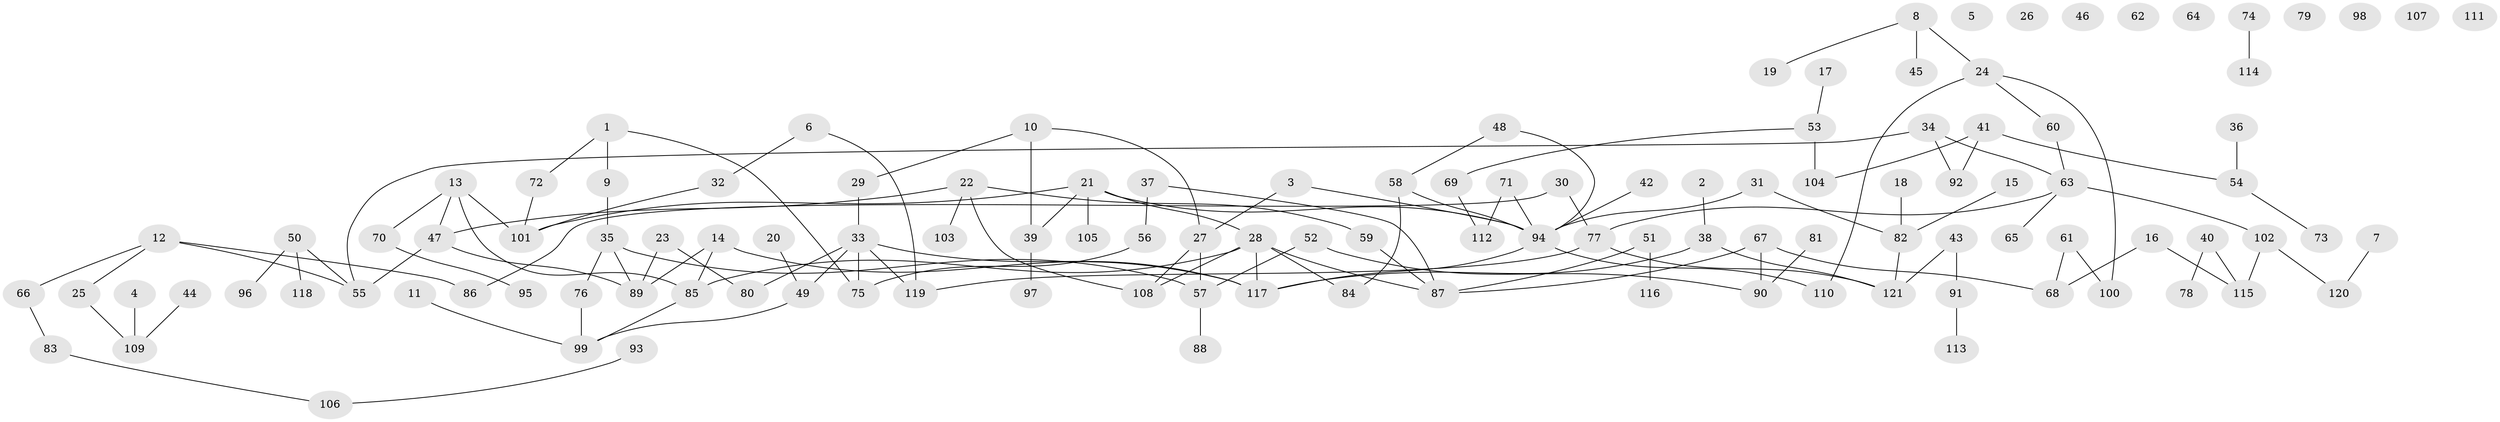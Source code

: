 // coarse degree distribution, {7: 0.10256410256410256, 4: 0.10256410256410256, 5: 0.15384615384615385, 6: 0.07692307692307693, 3: 0.10256410256410256, 2: 0.10256410256410256, 1: 0.358974358974359}
// Generated by graph-tools (version 1.1) at 2025/35/03/04/25 23:35:55]
// undirected, 121 vertices, 138 edges
graph export_dot {
  node [color=gray90,style=filled];
  1;
  2;
  3;
  4;
  5;
  6;
  7;
  8;
  9;
  10;
  11;
  12;
  13;
  14;
  15;
  16;
  17;
  18;
  19;
  20;
  21;
  22;
  23;
  24;
  25;
  26;
  27;
  28;
  29;
  30;
  31;
  32;
  33;
  34;
  35;
  36;
  37;
  38;
  39;
  40;
  41;
  42;
  43;
  44;
  45;
  46;
  47;
  48;
  49;
  50;
  51;
  52;
  53;
  54;
  55;
  56;
  57;
  58;
  59;
  60;
  61;
  62;
  63;
  64;
  65;
  66;
  67;
  68;
  69;
  70;
  71;
  72;
  73;
  74;
  75;
  76;
  77;
  78;
  79;
  80;
  81;
  82;
  83;
  84;
  85;
  86;
  87;
  88;
  89;
  90;
  91;
  92;
  93;
  94;
  95;
  96;
  97;
  98;
  99;
  100;
  101;
  102;
  103;
  104;
  105;
  106;
  107;
  108;
  109;
  110;
  111;
  112;
  113;
  114;
  115;
  116;
  117;
  118;
  119;
  120;
  121;
  1 -- 9;
  1 -- 72;
  1 -- 75;
  2 -- 38;
  3 -- 27;
  3 -- 94;
  4 -- 109;
  6 -- 32;
  6 -- 119;
  7 -- 120;
  8 -- 19;
  8 -- 24;
  8 -- 45;
  9 -- 35;
  10 -- 27;
  10 -- 29;
  10 -- 39;
  11 -- 99;
  12 -- 25;
  12 -- 55;
  12 -- 66;
  12 -- 86;
  13 -- 47;
  13 -- 70;
  13 -- 85;
  13 -- 101;
  14 -- 85;
  14 -- 89;
  14 -- 117;
  15 -- 82;
  16 -- 68;
  16 -- 115;
  17 -- 53;
  18 -- 82;
  20 -- 49;
  21 -- 28;
  21 -- 39;
  21 -- 94;
  21 -- 101;
  21 -- 105;
  22 -- 47;
  22 -- 59;
  22 -- 103;
  22 -- 108;
  23 -- 80;
  23 -- 89;
  24 -- 60;
  24 -- 100;
  24 -- 110;
  25 -- 109;
  27 -- 57;
  27 -- 108;
  28 -- 84;
  28 -- 85;
  28 -- 87;
  28 -- 108;
  28 -- 117;
  29 -- 33;
  30 -- 77;
  30 -- 86;
  31 -- 82;
  31 -- 94;
  32 -- 101;
  33 -- 49;
  33 -- 75;
  33 -- 80;
  33 -- 117;
  33 -- 119;
  34 -- 55;
  34 -- 63;
  34 -- 92;
  35 -- 57;
  35 -- 76;
  35 -- 89;
  36 -- 54;
  37 -- 56;
  37 -- 87;
  38 -- 117;
  38 -- 121;
  39 -- 97;
  40 -- 78;
  40 -- 115;
  41 -- 54;
  41 -- 92;
  41 -- 104;
  42 -- 94;
  43 -- 91;
  43 -- 121;
  44 -- 109;
  47 -- 55;
  47 -- 89;
  48 -- 58;
  48 -- 94;
  49 -- 99;
  50 -- 55;
  50 -- 96;
  50 -- 118;
  51 -- 87;
  51 -- 116;
  52 -- 57;
  52 -- 90;
  53 -- 69;
  53 -- 104;
  54 -- 73;
  56 -- 75;
  57 -- 88;
  58 -- 84;
  58 -- 94;
  59 -- 87;
  60 -- 63;
  61 -- 68;
  61 -- 100;
  63 -- 65;
  63 -- 77;
  63 -- 102;
  66 -- 83;
  67 -- 68;
  67 -- 87;
  67 -- 90;
  69 -- 112;
  70 -- 95;
  71 -- 94;
  71 -- 112;
  72 -- 101;
  74 -- 114;
  76 -- 99;
  77 -- 119;
  77 -- 121;
  81 -- 90;
  82 -- 121;
  83 -- 106;
  85 -- 99;
  91 -- 113;
  93 -- 106;
  94 -- 110;
  94 -- 117;
  102 -- 115;
  102 -- 120;
}

